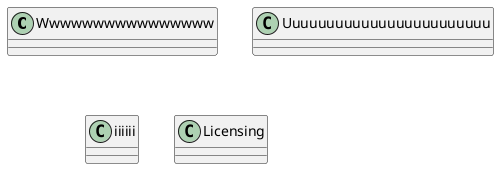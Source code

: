 {
  "sha1": "qqdq4jyuudil4ga98c4r4xwfvyovrfh",
  "insertion": {
    "when": "2024-06-04T17:28:42.763Z",
    "url": "http://plantuml.sourceforge.net/qa/?qa=6496/beautiful-c-in-classes-after-latex-export",
    "user": "plantuml@gmail.com"
  }
}
@startuml
skinparam tikzFont 2.3;4.5
class Wwwwwwwwwwwwwwww
class Uuuuuuuuuuuuuuuuuuuuuuuu
class iiiiii
class Licensing
@enduml

